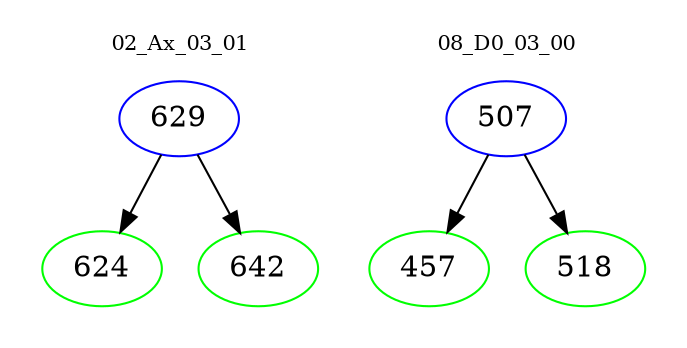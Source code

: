 digraph{
subgraph cluster_0 {
color = white
label = "02_Ax_03_01";
fontsize=10;
T0_629 [label="629", color="blue"]
T0_629 -> T0_624 [color="black"]
T0_624 [label="624", color="green"]
T0_629 -> T0_642 [color="black"]
T0_642 [label="642", color="green"]
}
subgraph cluster_1 {
color = white
label = "08_D0_03_00";
fontsize=10;
T1_507 [label="507", color="blue"]
T1_507 -> T1_457 [color="black"]
T1_457 [label="457", color="green"]
T1_507 -> T1_518 [color="black"]
T1_518 [label="518", color="green"]
}
}
